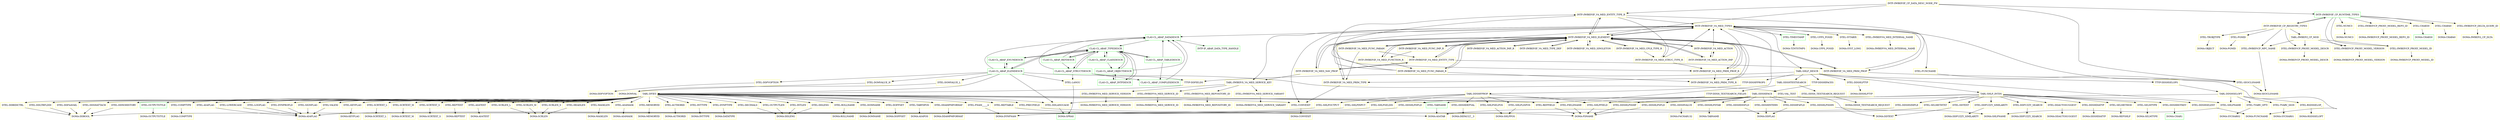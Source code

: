 digraph G {
  "INTF-/IWBEP/IF_CP_DATA_DESC_NODE_FW" [shape=box,color=yellow];
  "INTF-/IWBEP/IF_V4_MED_ENTITY_TYPE_R" [shape=box,color=yellow,URL="./INTF_%23IWBEP%23IF_V4_MED_ENTITY_TYPE_R.html"];
  "INTF-/IWBEP/IF_V4_MED_TYPES" [shape=box,color=yellow,URL="./INTF_%23IWBEP%23IF_V4_MED_TYPES.html"];
  "CLAS-CL_ABAP_DATADESCR" [shape=box,color=green,URL="./CLAS_CL_ABAP_DATADESCR.html"];
  "INTF-IF_ABAP_DATA_TYPE_HANDLE" [shape=box,color=green,URL="./INTF_IF_ABAP_DATA_TYPE_HANDLE.html"];
  "CLAS-CL_ABAP_TYPEDESCR" [shape=box,color=green,URL="./CLAS_CL_ABAP_TYPEDESCR.html"];
  "CLAS-CL_ABAP_TABLEDESCR" [shape=box,color=green,URL="./CLAS_CL_ABAP_TABLEDESCR.html"];
  "CLAS-CL_ABAP_COMPLEXDESCR" [shape=box,color=green,URL="./CLAS_CL_ABAP_COMPLEXDESCR.html"];
  "CLAS-CL_ABAP_STRUCTDESCR" [shape=box,color=green,URL="./CLAS_CL_ABAP_STRUCTDESCR.html"];
  "TTYP-DDFIELDS" [shape=box,color=yellow,URL="./TTYP_DDFIELDS.html"];
  "TABL-DFIES" [shape=box,color=yellow,URL="./TABL_DFIES.html"];
  "DTEL-DDAMPMFORMAT" [shape=box,color=yellow,URL="./DTEL_DDAMPMFORMAT.html"];
  "DOMA-DDAMPMFORMAT" [shape=box,color=yellow,URL="./DOMA_DDAMPMFORMAT.html"];
  "DTEL-DDNOHISTORY" [shape=box,color=yellow,URL="./DTEL_DDNOHISTORY.html"];
  "DOMA-DDBOOL" [shape=box,color=yellow,URL="./DOMA_DDBOOL.html"];
  "DTEL-OUTPUTSTYLE" [shape=box,color=green,URL="./DTEL_OUTPUTSTYLE.html"];
  "DOMA-OUTPUTSTYLE" [shape=box,color=yellow,URL="./DOMA_OUTPUTSTYLE.html"];
  "DTEL-DDBIDICTRL" [shape=box,color=yellow,URL="./DTEL_DDBIDICTRL.html"];
  "DTEL-DDLTRFLDDI" [shape=box,color=yellow,URL="./DTEL_DDLTRFLDDI.html"];
  "DTEL-FNAM_____4" [shape=box,color=yellow,URL="./DTEL_FNAM_____4.html"];
  "DOMA-DYNFNAM" [shape=box,color=yellow,URL="./DOMA_DYNFNAM.html"];
  "DTEL-COMPTYPE" [shape=box,color=yellow,URL="./DTEL_COMPTYPE.html"];
  "DOMA-COMPTYPE" [shape=box,color=yellow,URL="./DOMA_COMPTYPE.html"];
  "DTEL-DDF4AVAIL" [shape=box,color=yellow,URL="./DTEL_DDF4AVAIL.html"];
  "DTEL-DYNPROFLD" [shape=box,color=yellow,URL="./DTEL_DYNPROFLD.html"];
  "DOMA-AS4FLAG" [shape=box,color=yellow,URL="./DOMA_AS4FLAG.html"];
  "DTEL-SIGNFLAG" [shape=box,color=yellow,URL="./DTEL_SIGNFLAG.html"];
  "DTEL-VALEXI" [shape=box,color=yellow,URL="./DTEL_VALEXI.html"];
  "DTEL-AS4FLAG" [shape=box,color=yellow,URL="./DTEL_AS4FLAG.html"];
  "DTEL-DDSHATTACH" [shape=box,color=yellow,URL="./DTEL_DDSHATTACH.html"];
  "DTEL-LOWERCASE" [shape=box,color=yellow,URL="./DTEL_LOWERCASE.html"];
  "DTEL-KEYFLAG" [shape=box,color=yellow,URL="./DTEL_KEYFLAG.html"];
  "DOMA-KEYFLAG" [shape=box,color=yellow,URL="./DOMA_KEYFLAG.html"];
  "DTEL-SCRTEXT_L" [shape=box,color=yellow,URL="./DTEL_SCRTEXT_L.html"];
  "DOMA-SCRTEXT_L" [shape=box,color=yellow,URL="./DOMA_SCRTEXT_L.html"];
  "DTEL-SCRTEXT_M" [shape=box,color=yellow,URL="./DTEL_SCRTEXT_M.html"];
  "DOMA-SCRTEXT_M" [shape=box,color=yellow,URL="./DOMA_SCRTEXT_M.html"];
  "DTEL-SCRTEXT_S" [shape=box,color=yellow,URL="./DTEL_SCRTEXT_S.html"];
  "DOMA-SCRTEXT_S" [shape=box,color=yellow,URL="./DOMA_SCRTEXT_S.html"];
  "DTEL-REPTEXT" [shape=box,color=yellow,URL="./DTEL_REPTEXT.html"];
  "DOMA-REPTEXT" [shape=box,color=yellow,URL="./DOMA_REPTEXT.html"];
  "DTEL-AS4TEXT" [shape=box,color=yellow,URL="./DTEL_AS4TEXT.html"];
  "DOMA-AS4TEXT" [shape=box,color=yellow,URL="./DOMA_AS4TEXT.html"];
  "DTEL-SCRLEN_L" [shape=box,color=yellow,URL="./DTEL_SCRLEN_L.html"];
  "DOMA-SCRLEN" [shape=box,color=yellow,URL="./DOMA_SCRLEN.html"];
  "DTEL-SCRLEN_M" [shape=box,color=yellow,URL="./DTEL_SCRLEN_M.html"];
  "DTEL-SCRLEN_S" [shape=box,color=yellow,URL="./DTEL_SCRLEN_S.html"];
  "DTEL-HEADLEN" [shape=box,color=yellow,URL="./DTEL_HEADLEN.html"];
  "DTEL-CONVEXIT" [shape=box,color=yellow,URL="./DTEL_CONVEXIT.html"];
  "DOMA-CONVEXIT" [shape=box,color=yellow,URL="./DOMA_CONVEXIT.html"];
  "DTEL-MASKLEN" [shape=box,color=yellow,URL="./DTEL_MASKLEN.html"];
  "DOMA-MASKLEN" [shape=box,color=yellow,URL="./DOMA_MASKLEN.html"];
  "DTEL-AS4MASK" [shape=box,color=yellow,URL="./DTEL_AS4MASK.html"];
  "DOMA-AS4MASK" [shape=box,color=yellow,URL="./DOMA_AS4MASK.html"];
  "DTEL-LOGFLAG" [shape=box,color=yellow,URL="./DTEL_LOGFLAG.html"];
  "DTEL-MEMORYID" [shape=box,color=yellow,URL="./DTEL_MEMORYID.html"];
  "DOMA-MEMORYID" [shape=box,color=yellow,URL="./DOMA_MEMORYID.html"];
  "DTEL-AUTHORID" [shape=box,color=yellow,URL="./DTEL_AUTHORID.html"];
  "DOMA-AUTHORID" [shape=box,color=yellow,URL="./DOMA_AUTHORID.html"];
  "DTEL-PRECFIELD" [shape=box,color=yellow,URL="./DTEL_PRECFIELD.html"];
  "DOMA-FDNAME" [shape=box,color=yellow,URL="./DOMA_FDNAME.html"];
  "DTEL-REFFIELD" [shape=box,color=yellow,URL="./DTEL_REFFIELD.html"];
  "DTEL-REFTABLE" [shape=box,color=yellow,URL="./DTEL_REFTABLE.html"];
  "DOMA-AS4TAB" [shape=box,color=yellow,URL="./DOMA_AS4TAB.html"];
  "DTEL-INTTYPE" [shape=box,color=yellow,URL="./DTEL_INTTYPE.html"];
  "DOMA-INTTYPE" [shape=box,color=yellow,URL="./DOMA_INTTYPE.html"];
  "DTEL-DYNPTYPE" [shape=box,color=yellow,URL="./DTEL_DYNPTYPE.html"];
  "DOMA-DATATYPE" [shape=box,color=yellow,URL="./DOMA_DATATYPE.html"];
  "DTEL-DECIMALS" [shape=box,color=yellow,URL="./DTEL_DECIMALS.html"];
  "DOMA-DDLENG" [shape=box,color=yellow,URL="./DOMA_DDLENG.html"];
  "DTEL-OUTPUTLEN" [shape=box,color=yellow,URL="./DTEL_OUTPUTLEN.html"];
  "DTEL-INTLEN" [shape=box,color=yellow,URL="./DTEL_INTLEN.html"];
  "DTEL-DDLENG" [shape=box,color=yellow,URL="./DTEL_DDLENG.html"];
  "DTEL-ROLLNAME" [shape=box,color=yellow,URL="./DTEL_ROLLNAME.html"];
  "DOMA-ROLLNAME" [shape=box,color=yellow,URL="./DOMA_ROLLNAME.html"];
  "DTEL-DOMNAME" [shape=box,color=yellow,URL="./DTEL_DOMNAME.html"];
  "DOMA-DOMNAME" [shape=box,color=yellow,URL="./DOMA_DOMNAME.html"];
  "DTEL-DOFFSET" [shape=box,color=yellow,URL="./DTEL_DOFFSET.html"];
  "DOMA-DOFFSET" [shape=box,color=yellow,URL="./DOMA_DOFFSET.html"];
  "DTEL-TABFDPOS" [shape=box,color=yellow,URL="./DTEL_TABFDPOS.html"];
  "DOMA-AS4POS" [shape=box,color=yellow,URL="./DOMA_AS4POS.html"];
  "DTEL-DDLANGUAGE" [shape=box,color=yellow,URL="./DTEL_DDLANGUAGE.html"];
  "DOMA-SPRAS" [shape=box,color=green,URL="./DOMA_SPRAS.html"];
  "DTEL-FIELDNAME" [shape=box,color=yellow,URL="./DTEL_FIELDNAME.html"];
  "DTEL-TABNAME" [shape=box,color=green,URL="./DTEL_TABNAME.html"];
  "DTEL-LANGU" [shape=box,color=yellow,URL="./DTEL_LANGU.html"];
  "CLAS-CL_ABAP_REFDESCR" [shape=box,color=green,URL="./CLAS_CL_ABAP_REFDESCR.html"];
  "CLAS-CL_ABAP_OBJECTDESCR" [shape=box,color=green,URL="./CLAS_CL_ABAP_OBJECTDESCR.html"];
  "CLAS-CL_ABAP_INTFDESCR" [shape=box,color=green,URL="./CLAS_CL_ABAP_INTFDESCR.html"];
  "CLAS-CL_ABAP_ENUMDESCR" [shape=box,color=green,URL="./CLAS_CL_ABAP_ENUMDESCR.html"];
  "CLAS-CL_ABAP_ELEMDESCR" [shape=box,color=green,URL="./CLAS_CL_ABAP_ELEMDESCR.html"];
  "DTEL-VAL_TEXT" [shape=box,color=yellow,URL="./DTEL_VAL_TEXT.html"];
  "DOMA-DDTEXT" [shape=box,color=yellow,URL="./DOMA_DDTEXT.html"];
  "DTEL-DDFVOPTION" [shape=box,color=yellow,URL="./DTEL_DDFVOPTION.html"];
  "DOMA-DDFVOPTION" [shape=box,color=yellow,URL="./DOMA_DDFVOPTION.html"];
  "DTEL-DOMVALUE_H" [shape=box,color=yellow,URL="./DTEL_DOMVALUE_H.html"];
  "DOMA-DOMVAL" [shape=box,color=yellow,URL="./DOMA_DOMVAL.html"];
  "DTEL-DOMVALUE_L" [shape=box,color=yellow,URL="./DTEL_DOMVALUE_L.html"];
  "CLAS-CL_ABAP_CLASSDESCR" [shape=box,color=green,URL="./CLAS_CL_ABAP_CLASSDESCR.html"];
  "INTF-/IWBEP/IF_V4_MED_ELEMENT" [shape=box,color=yellow,URL="./INTF_%23IWBEP%23IF_V4_MED_ELEMENT.html"];
  "INTF-/IWBEP/IF_V4_MED_TYPE_DEF" [shape=box,color=yellow,URL="./INTF_%23IWBEP%23IF_V4_MED_TYPE_DEF.html"];
  "INTF-/IWBEP/IF_V4_MED_SINGLETON" [shape=box,color=yellow,URL="./INTF_%23IWBEP%23IF_V4_MED_SINGLETON.html"];
  "INTF-/IWBEP/IF_V4_MED_PRIM_TYPE_R" [shape=box,color=yellow,URL="./INTF_%23IWBEP%23IF_V4_MED_PRIM_TYPE_R.html"];
  "INTF-/IWBEP/IF_V4_MED_PRIM_TYPE" [shape=box,color=yellow,URL="./INTF_%23IWBEP%23IF_V4_MED_PRIM_TYPE.html"];
  "INTF-/IWBEP/IF_V4_MED_PRIM_PROP_R" [shape=box,color=yellow,URL="./INTF_%23IWBEP%23IF_V4_MED_PRIM_PROP_R.html"];
  "INTF-/IWBEP/IF_V4_MED_PRIM_PROP" [shape=box,color=yellow,URL="./INTF_%23IWBEP%23IF_V4_MED_PRIM_PROP.html"];
  "DTEL-SEOCLSNAME" [shape=box,color=yellow,URL="./DTEL_SEOCLSNAME.html"];
  "DOMA-SEOCLSNAME" [shape=box,color=yellow,URL="./DOMA_SEOCLSNAME.html"];
  "INTF-/IWBEP/IF_V4_MED_NAV_PROP" [shape=box,color=yellow,URL="./INTF_%23IWBEP%23IF_V4_MED_NAV_PROP.html"];
  "INTF-/IWBEP/IF_V4_MED_ENTITY_TYPE" [shape=box,color=yellow,URL="./INTF_%23IWBEP%23IF_V4_MED_ENTITY_TYPE.html"];
  "TABL-/IWBEP/S_V4_MED_SERVICE_KEY" [shape=box,color=yellow,URL="./TABL_%23IWBEP%23S_V4_MED_SERVICE_KEY.html"];
  "DTEL-/IWBEP/V4_MED_SERVICE_VARIANT" [shape=box,color=yellow,URL="./DTEL_%23IWBEP%23V4_MED_SERVICE_VARIANT.html"];
  "DOMA-/IWBEP/V4_MED_SERVICE_VARIANT" [shape=box,color=yellow,URL="./DOMA_%23IWBEP%23V4_MED_SERVICE_VARIANT.html"];
  "DTEL-/IWBEP/V4_MED_SERVICE_VERSION" [shape=box,color=yellow,URL="./DTEL_%23IWBEP%23V4_MED_SERVICE_VERSION.html"];
  "DOMA-/IWBEP/V4_MED_SERVICE_VERSION" [shape=box,color=yellow,URL="./DOMA_%23IWBEP%23V4_MED_SERVICE_VERSION.html"];
  "DTEL-/IWBEP/V4_MED_SERVICE_ID" [shape=box,color=yellow,URL="./DTEL_%23IWBEP%23V4_MED_SERVICE_ID.html"];
  "DOMA-/IWBEP/V4_MED_SERVICE_ID" [shape=box,color=yellow,URL="./DOMA_%23IWBEP%23V4_MED_SERVICE_ID.html"];
  "DTEL-/IWBEP/V4_MED_REPOSITORY_ID" [shape=box,color=yellow,URL="./DTEL_%23IWBEP%23V4_MED_REPOSITORY_ID.html"];
  "DOMA-/IWBEP/V4_MED_REPOSITORY_ID" [shape=box,color=yellow,URL="./DOMA_%23IWBEP%23V4_MED_REPOSITORY_ID.html"];
  "INTF-/IWBEP/IF_V4_MED_FUNCTION_R" [shape=box,color=yellow,URL="./INTF_%23IWBEP%23IF_V4_MED_FUNCTION_R.html"];
  "INTF-/IWBEP/IF_V4_MED_FUNC_PARAM_R" [shape=box,color=yellow,URL="./INTF_%23IWBEP%23IF_V4_MED_FUNC_PARAM_R.html"];
  "INTF-/IWBEP/IF_V4_MED_FUNC_IMP_R" [shape=box,color=yellow,URL="./INTF_%23IWBEP%23IF_V4_MED_FUNC_IMP_R.html"];
  "INTF-/IWBEP/IF_V4_MED_CPLX_TYPE_R" [shape=box,color=yellow,URL="./INTF_%23IWBEP%23IF_V4_MED_CPLX_TYPE_R.html"];
  "INTF-/IWBEP/IF_V4_MED_STRUC_TYPE_R" [shape=box,color=yellow,URL="./INTF_%23IWBEP%23IF_V4_MED_STRUC_TYPE_R.html"];
  "INTF-/IWBEP/IF_V4_MED_ACTION_IMP_R" [shape=box,color=yellow,URL="./INTF_%23IWBEP%23IF_V4_MED_ACTION_IMP_R.html"];
  "INTF-/IWBEP/IF_V4_MED_ACTION_IMP" [shape=box,color=yellow,URL="./INTF_%23IWBEP%23IF_V4_MED_ACTION_IMP.html"];
  "INTF-/IWBEP/IF_V4_MED_ACTION" [shape=box,color=yellow,URL="./INTF_%23IWBEP%23IF_V4_MED_ACTION.html"];
  "INTF-/IWBEP/IF_V4_MED_FUNC_PARAM" [shape=box,color=yellow,URL="./INTF_%23IWBEP%23IF_V4_MED_FUNC_PARAM.html"];
  "TABL-SHLP_DESCR" [shape=box,color=yellow,URL="./TABL_SHLP_DESCR.html"];
  "TABL-DDSHTEXTSEARCH" [shape=box,color=yellow,URL="./TABL_DDSHTEXTSEARCH.html"];
  "TTYP-DDSH_TEXTSEARCH_FIELDS" [shape=box,color=yellow,URL="./TTYP_DDSH_TEXTSEARCH_FIELDS.html"];
  "DTEL-SHLPFIELD" [shape=box,color=yellow,URL="./DTEL_SHLPFIELD.html"];
  "DTEL-DDSH_TEXTSEARCH_REQUEST" [shape=box,color=yellow,URL="./DTEL_DDSH_TEXTSEARCH_REQUEST.html"];
  "DOMA-DDSH_TEXTSEARCH_REQUEST" [shape=box,color=yellow,URL="./DOMA_DDSH_TEXTSEARCH_REQUEST.html"];
  "TTYP-DDSHSELOPS" [shape=box,color=yellow,URL="./TTYP_DDSHSELOPS.html"];
  "TABL-DDSHSELOPT" [shape=box,color=yellow,URL="./TABL_DDSHSELOPT.html"];
  "DTEL-RSDSSELOP_" [shape=box,color=yellow,URL="./DTEL_RSDSSELOP_.html"];
  "DOMA-RSDSSELOPT" [shape=box,color=yellow,URL="./DOMA_RSDSSELOPT.html"];
  "DTEL-TVARV_OPTI" [shape=box,color=yellow,URL="./DTEL_TVARV_OPTI.html"];
  "DOMA-SYCHAR02" [shape=box,color=yellow,URL="./DOMA_SYCHAR02.html"];
  "DTEL-TVARV_SIGN" [shape=box,color=yellow,URL="./DTEL_TVARV_SIGN.html"];
  "DOMA-SYCHAR01" [shape=box,color=yellow,URL="./DOMA_SYCHAR01.html"];
  "DTEL-SHLPNAME" [shape=box,color=yellow,URL="./DTEL_SHLPNAME.html"];
  "DOMA-SHLPNAME" [shape=box,color=yellow,URL="./DOMA_SHLPNAME.html"];
  "TTYP-DDSHFPROPS" [shape=box,color=yellow,URL="./TTYP_DDSHFPROPS.html"];
  "TABL-DDSHFPROP" [shape=box,color=yellow,URL="./TABL_DDSHFPROP.html"];
  "DTEL-DDSHDEFVAL" [shape=box,color=yellow,URL="./DTEL_DDSHDEFVAL.html"];
  "DOMA-DEFAULT__3" [shape=box,color=yellow,URL="./DOMA_DEFAULT__3.html"];
  "DTEL-SHLPSELDIS" [shape=box,color=yellow,URL="./DTEL_SHLPSELDIS.html"];
  "DTEL-SHLPLISPOS" [shape=box,color=yellow,URL="./DTEL_SHLPLISPOS.html"];
  "DOMA-SHLPPOS" [shape=box,color=yellow,URL="./DOMA_SHLPPOS.html"];
  "DTEL-SHLPSELPOS" [shape=box,color=yellow,URL="./DTEL_SHLPSELPOS.html"];
  "DTEL-SHLPOUTPUT" [shape=box,color=yellow,URL="./DTEL_SHLPOUTPUT.html"];
  "DTEL-SHLPINPUT" [shape=box,color=yellow,URL="./DTEL_SHLPINPUT.html"];
  "TTYP-DDSHIFACES" [shape=box,color=yellow,URL="./TTYP_DDSHIFACES.html"];
  "TABL-DDSHIFACE" [shape=box,color=yellow,URL="./TABL_DDSHIFACE.html"];
  "DTEL-DDSHLPSSHF" [shape=box,color=yellow,URL="./DTEL_DDSHLPSSHF.html"];
  "DTEL-DDSHLPSSHN" [shape=box,color=yellow,URL="./DTEL_DDSHLPSSHN.html"];
  "DTEL-DDSHF4FLD" [shape=box,color=yellow,URL="./DTEL_DDSHF4FLD.html"];
  "DOMA-DDFLAG" [shape=box,color=yellow,URL="./DOMA_DDFLAG.html"];
  "DTEL-DDSHDISFLD" [shape=box,color=yellow,URL="./DTEL_DDSHDISFLD.html"];
  "DTEL-DDSHINTERN" [shape=box,color=yellow,URL="./DTEL_DDSHINTERN.html"];
  "DTEL-DDSHVALUE" [shape=box,color=yellow,URL="./DTEL_DDSHVALUE.html"];
  "DOMA-F4CHAR132" [shape=box,color=yellow,URL="./DOMA_F4CHAR132.html"];
  "DTEL-DDSHLPDFLD" [shape=box,color=yellow,URL="./DTEL_DDSHLPDFLD.html"];
  "DTEL-DDSHLPDTAB" [shape=box,color=yellow,URL="./DTEL_DDSHLPDTAB.html"];
  "DOMA-TABNAME" [shape=box,color=yellow,URL="./DOMA_TABNAME.html"];
  "DTEL-DDSHLPSFLD" [shape=box,color=yellow,URL="./DTEL_DDSHLPSFLD.html"];
  "TABL-SHLP_INTDS" [shape=box,color=yellow,URL="./TABL_SHLP_INTDS.html"];
  "DTEL-DDFUZZY_SIMILARITY" [shape=box,color=yellow,URL="./DTEL_DDFUZZY_SIMILARITY.html"];
  "DOMA-DDFUZZY_SIMILARITY" [shape=box,color=yellow,URL="./DOMA_DDFUZZY_SIMILARITY.html"];
  "DTEL-DDFUZZY_SEARCH" [shape=box,color=yellow,URL="./DTEL_DDFUZZY_SEARCH.html"];
  "DOMA-DDFUZZY_SEARCH" [shape=box,color=yellow,URL="./DOMA_DDFUZZY_SEARCH.html"];
  "DTEL-DDAUTOSUGGEST" [shape=box,color=yellow,URL="./DTEL_DDAUTOSUGGEST.html"];
  "DOMA-DDAUTOSUGGEST" [shape=box,color=yellow,URL="./DOMA_DDAUTOSUGGEST.html"];
  "DTEL-DDTEXT" [shape=box,color=yellow,URL="./DTEL_DDTEXT.html"];
  "DTEL-DDSHDIATYP" [shape=box,color=yellow,URL="./DTEL_DDSHDIATYP.html"];
  "DOMA-DDSHDIATYP" [shape=box,color=yellow,URL="./DOMA_DDSHDIATYP.html"];
  "DTEL-DDSHSELEXT" [shape=box,color=yellow,URL="./DTEL_DDSHSELEXT.html"];
  "DOMA-FUNCNAME" [shape=box,color=yellow,URL="./DOMA_FUNCNAME.html"];
  "DTEL-SELMETHTXT" [shape=box,color=yellow,URL="./DTEL_SELMETHTXT.html"];
  "DTEL-SELMETHOD" [shape=box,color=yellow,URL="./DTEL_SELMETHOD.html"];
  "DOMA-REFSHLP" [shape=box,color=yellow,URL="./DOMA_REFSHLP.html"];
  "DTEL-SELMTYPE" [shape=box,color=yellow,URL="./DTEL_SELMTYPE.html"];
  "DOMA-SELMTYPE" [shape=box,color=yellow,URL="./DOMA_SELMTYPE.html"];
  "DTEL-DDSHHOTKEY" [shape=box,color=yellow,URL="./DTEL_DDSHHOTKEY.html"];
  "DOMA-CHAR1" [shape=box,color=green,URL="./DOMA_CHAR1.html"];
  "DTEL-DDSHSIMPLE" [shape=box,color=yellow,URL="./DTEL_DDSHSIMPLE.html"];
  "DTEL-DDSHLPTYP" [shape=box,color=yellow,URL="./DTEL_DDSHLPTYP.html"];
  "DOMA-DDSHLPTYP" [shape=box,color=yellow,URL="./DOMA_DDSHLPTYP.html"];
  "DTEL-TIMESTAMP" [shape=box,color=green,URL="./DTEL_TIMESTAMP.html"];
  "DOMA-TZNTSTMPS" [shape=box,color=yellow,URL="./DOMA_TZNTSTMPS.html"];
  "DTEL-UFPS_POSID" [shape=box,color=yellow,URL="./DTEL_UFPS_POSID.html"];
  "DOMA-UFPS_POSID" [shape=box,color=yellow,URL="./DOMA_UFPS_POSID.html"];
  "DTEL-FUNCNAME" [shape=box,color=yellow,URL="./DTEL_FUNCNAME.html"];
  "DTEL-SYTABIX" [shape=box,color=yellow,URL="./DTEL_SYTABIX.html"];
  "DOMA-SYST_LONG" [shape=box,color=yellow,URL="./DOMA_SYST_LONG.html"];
  "DTEL-/IWBEP/V4_MED_INTERNAL_NAME" [shape=box,color=yellow,URL="./DTEL_%23IWBEP%23V4_MED_INTERNAL_NAME.html"];
  "DOMA-/IWBEP/V4_MED_INTERNAL_NAME" [shape=box,color=yellow,URL="./DOMA_%23IWBEP%23V4_MED_INTERNAL_NAME.html"];
  "INTF-/IWBEP/IF_CP_RUNTIME_TYPES" [shape=box,color=green,URL="./INTF_%23IWBEP%23IF_CP_RUNTIME_TYPES.html"];
  "INTF-/IWBEP/IF_CP_REGISTRY_TYPES" [shape=box,color=yellow,URL="./INTF_%23IWBEP%23IF_CP_REGISTRY_TYPES.html"];
  "DTEL-PGMID" [shape=box,color=yellow,URL="./DTEL_PGMID.html"];
  "DOMA-PGMID" [shape=box,color=yellow,URL="./DOMA_PGMID.html"];
  "DTEL-TROBJTYPE" [shape=box,color=yellow,URL="./DTEL_TROBJTYPE.html"];
  "DOMA-OBJECT" [shape=box,color=yellow,URL="./DOMA_OBJECT.html"];
  "TABL-/IWBEP/I_CP_MOD" [shape=box,color=yellow,URL="./TABL_%23IWBEP%23I_CP_MOD.html"];
  "DTEL-/IWBEP/CP_PROXY_MODEL_DESCR" [shape=box,color=yellow,URL="./DTEL_%23IWBEP%23CP_PROXY_MODEL_DESCR.html"];
  "DOMA-/IWBEP/CP_PROXY_MODEL_DESCR" [shape=box,color=yellow,URL="./DOMA_%23IWBEP%23CP_PROXY_MODEL_DESCR.html"];
  "DTEL-/IWBEP/CP_MPC_NAME" [shape=box,color=yellow,URL="./DTEL_%23IWBEP%23CP_MPC_NAME.html"];
  "DTEL-/IWBEP/CP_PROXY_MODEL_VERSION" [shape=box,color=yellow,URL="./DTEL_%23IWBEP%23CP_PROXY_MODEL_VERSION.html"];
  "DOMA-/IWBEP/CP_PROXY_MODEL_VERSION" [shape=box,color=yellow,URL="./DOMA_%23IWBEP%23CP_PROXY_MODEL_VERSION.html"];
  "DTEL-/IWBEP/CP_PROXY_MODEL_ID" [shape=box,color=yellow,URL="./DTEL_%23IWBEP%23CP_PROXY_MODEL_ID.html"];
  "DOMA-/IWBEP/CP_PROXY_MODEL_ID" [shape=box,color=yellow,URL="./DOMA_%23IWBEP%23CP_PROXY_MODEL_ID.html"];
  "DTEL-NUMC3" [shape=box,color=yellow,URL="./DTEL_NUMC3.html"];
  "DOMA-NUMC3" [shape=box,color=yellow,URL="./DOMA_NUMC3.html"];
  "DTEL-/IWBEP/CP_PROXY_MODEL_REPO_ID" [shape=box,color=yellow,URL="./DTEL_%23IWBEP%23CP_PROXY_MODEL_REPO_ID.html"];
  "DOMA-/IWBEP/CP_PROXY_MODEL_REPO_ID" [shape=box,color=yellow,URL="./DOMA_%23IWBEP%23CP_PROXY_MODEL_REPO_ID.html"];
  "DTEL-CHAR30" [shape=box,color=yellow,URL="./DTEL_CHAR30.html"];
  "DOMA-CHAR30" [shape=box,color=green,URL="./DOMA_CHAR30.html"];
  "DTEL-CHAR40" [shape=box,color=yellow,URL="./DTEL_CHAR40.html"];
  "DOMA-CHAR40" [shape=box,color=yellow,URL="./DOMA_CHAR40.html"];
  "DTEL-/IWBEP/CP_DELTA_QUERY_ID" [shape=box,color=yellow,URL="./DTEL_%23IWBEP%23CP_DELTA_QUERY_ID.html"];
  "DOMA-/IWBEP/L_CP_DLTA" [shape=box,color=yellow,URL="./DOMA_%23IWBEP%23L_CP_DLTA.html"];
  "INTF-/IWBEP/IF_CP_DATA_DESC_NODE_FW" -> "DTEL-SEOCLSNAME";
  "INTF-/IWBEP/IF_CP_DATA_DESC_NODE_FW" -> "INTF-/IWBEP/IF_V4_MED_ELEMENT";
  "INTF-/IWBEP/IF_CP_DATA_DESC_NODE_FW" -> "INTF-/IWBEP/IF_CP_RUNTIME_TYPES";
  "INTF-/IWBEP/IF_CP_DATA_DESC_NODE_FW" -> "INTF-/IWBEP/IF_V4_MED_ENTITY_TYPE_R";
  "INTF-/IWBEP/IF_V4_MED_ENTITY_TYPE_R" -> "INTF-/IWBEP/IF_V4_MED_STRUC_TYPE_R";
  "INTF-/IWBEP/IF_V4_MED_ENTITY_TYPE_R" -> "INTF-/IWBEP/IF_V4_MED_ELEMENT";
  "INTF-/IWBEP/IF_V4_MED_ENTITY_TYPE_R" -> "INTF-/IWBEP/IF_V4_MED_PRIM_PROP_R";
  "INTF-/IWBEP/IF_V4_MED_ENTITY_TYPE_R" -> "INTF-/IWBEP/IF_V4_MED_PRIM_PROP";
  "INTF-/IWBEP/IF_V4_MED_ENTITY_TYPE_R" -> "INTF-/IWBEP/IF_V4_MED_TYPES";
  "INTF-/IWBEP/IF_V4_MED_TYPES" -> "DTEL-/IWBEP/V4_MED_INTERNAL_NAME";
  "INTF-/IWBEP/IF_V4_MED_TYPES" -> "DTEL-SYTABIX";
  "INTF-/IWBEP/IF_V4_MED_TYPES" -> "TABL-/IWBEP/S_V4_MED_SERVICE_KEY";
  "INTF-/IWBEP/IF_V4_MED_TYPES" -> "DTEL-CONVEXIT";
  "INTF-/IWBEP/IF_V4_MED_TYPES" -> "DTEL-FUNCNAME";
  "INTF-/IWBEP/IF_V4_MED_TYPES" -> "DTEL-SEOCLSNAME";
  "INTF-/IWBEP/IF_V4_MED_TYPES" -> "DTEL-REFFIELD";
  "INTF-/IWBEP/IF_V4_MED_TYPES" -> "DTEL-UFPS_POSID";
  "INTF-/IWBEP/IF_V4_MED_TYPES" -> "DTEL-TIMESTAMP";
  "INTF-/IWBEP/IF_V4_MED_TYPES" -> "TABL-SHLP_DESCR";
  "INTF-/IWBEP/IF_V4_MED_TYPES" -> "INTF-/IWBEP/IF_V4_MED_ELEMENT";
  "INTF-/IWBEP/IF_V4_MED_TYPES" -> "CLAS-CL_ABAP_DATADESCR";
  "CLAS-CL_ABAP_DATADESCR" -> "CLAS-CL_ABAP_TYPEDESCR";
  "CLAS-CL_ABAP_DATADESCR" -> "INTF-IF_ABAP_DATA_TYPE_HANDLE";
  "CLAS-CL_ABAP_TYPEDESCR" -> "CLAS-CL_ABAP_CLASSDESCR";
  "CLAS-CL_ABAP_TYPEDESCR" -> "CLAS-CL_ABAP_ELEMDESCR";
  "CLAS-CL_ABAP_TYPEDESCR" -> "CLAS-CL_ABAP_ENUMDESCR";
  "CLAS-CL_ABAP_TYPEDESCR" -> "CLAS-CL_ABAP_INTFDESCR";
  "CLAS-CL_ABAP_TYPEDESCR" -> "CLAS-CL_ABAP_OBJECTDESCR";
  "CLAS-CL_ABAP_TYPEDESCR" -> "CLAS-CL_ABAP_REFDESCR";
  "CLAS-CL_ABAP_TYPEDESCR" -> "CLAS-CL_ABAP_STRUCTDESCR";
  "CLAS-CL_ABAP_TYPEDESCR" -> "CLAS-CL_ABAP_TABLEDESCR";
  "CLAS-CL_ABAP_TABLEDESCR" -> "CLAS-CL_ABAP_COMPLEXDESCR";
  "CLAS-CL_ABAP_TABLEDESCR" -> "CLAS-CL_ABAP_TYPEDESCR";
  "CLAS-CL_ABAP_TABLEDESCR" -> "CLAS-CL_ABAP_DATADESCR";
  "CLAS-CL_ABAP_COMPLEXDESCR" -> "CLAS-CL_ABAP_DATADESCR";
  "CLAS-CL_ABAP_STRUCTDESCR" -> "DTEL-LANGU";
  "CLAS-CL_ABAP_STRUCTDESCR" -> "TTYP-DDFIELDS";
  "CLAS-CL_ABAP_STRUCTDESCR" -> "CLAS-CL_ABAP_COMPLEXDESCR";
  "CLAS-CL_ABAP_STRUCTDESCR" -> "CLAS-CL_ABAP_TYPEDESCR";
  "CLAS-CL_ABAP_STRUCTDESCR" -> "CLAS-CL_ABAP_DATADESCR";
  "TTYP-DDFIELDS" -> "TABL-DFIES";
  "TABL-DFIES" -> "DTEL-TABNAME";
  "TABL-DFIES" -> "DTEL-FIELDNAME";
  "TABL-DFIES" -> "DTEL-DDLANGUAGE";
  "TABL-DFIES" -> "DTEL-TABFDPOS";
  "TABL-DFIES" -> "DTEL-DOFFSET";
  "TABL-DFIES" -> "DTEL-DOMNAME";
  "TABL-DFIES" -> "DTEL-ROLLNAME";
  "TABL-DFIES" -> "DTEL-DDLENG";
  "TABL-DFIES" -> "DTEL-INTLEN";
  "TABL-DFIES" -> "DTEL-OUTPUTLEN";
  "TABL-DFIES" -> "DTEL-DECIMALS";
  "TABL-DFIES" -> "DTEL-DYNPTYPE";
  "TABL-DFIES" -> "DTEL-INTTYPE";
  "TABL-DFIES" -> "DTEL-REFTABLE";
  "TABL-DFIES" -> "DTEL-REFFIELD";
  "TABL-DFIES" -> "DTEL-PRECFIELD";
  "TABL-DFIES" -> "DTEL-AUTHORID";
  "TABL-DFIES" -> "DTEL-MEMORYID";
  "TABL-DFIES" -> "DTEL-LOGFLAG";
  "TABL-DFIES" -> "DTEL-AS4MASK";
  "TABL-DFIES" -> "DTEL-MASKLEN";
  "TABL-DFIES" -> "DTEL-CONVEXIT";
  "TABL-DFIES" -> "DTEL-HEADLEN";
  "TABL-DFIES" -> "DTEL-SCRLEN_S";
  "TABL-DFIES" -> "DTEL-SCRLEN_M";
  "TABL-DFIES" -> "DTEL-SCRLEN_L";
  "TABL-DFIES" -> "DTEL-AS4TEXT";
  "TABL-DFIES" -> "DTEL-REPTEXT";
  "TABL-DFIES" -> "DTEL-SCRTEXT_S";
  "TABL-DFIES" -> "DTEL-SCRTEXT_M";
  "TABL-DFIES" -> "DTEL-SCRTEXT_L";
  "TABL-DFIES" -> "DTEL-KEYFLAG";
  "TABL-DFIES" -> "DTEL-LOWERCASE";
  "TABL-DFIES" -> "DTEL-DDSHATTACH";
  "TABL-DFIES" -> "DTEL-AS4FLAG";
  "TABL-DFIES" -> "DTEL-VALEXI";
  "TABL-DFIES" -> "DTEL-SIGNFLAG";
  "TABL-DFIES" -> "DTEL-DYNPROFLD";
  "TABL-DFIES" -> "DTEL-DDF4AVAIL";
  "TABL-DFIES" -> "DTEL-COMPTYPE";
  "TABL-DFIES" -> "DTEL-FNAM_____4";
  "TABL-DFIES" -> "DTEL-DDLTRFLDDI";
  "TABL-DFIES" -> "DTEL-DDBIDICTRL";
  "TABL-DFIES" -> "DTEL-OUTPUTSTYLE";
  "TABL-DFIES" -> "DTEL-DDNOHISTORY";
  "TABL-DFIES" -> "DTEL-DDAMPMFORMAT";
  "DTEL-DDAMPMFORMAT" -> "DOMA-DDAMPMFORMAT";
  "DTEL-DDNOHISTORY" -> "DOMA-DDBOOL";
  "DTEL-OUTPUTSTYLE" -> "DOMA-OUTPUTSTYLE";
  "DTEL-DDBIDICTRL" -> "DOMA-DDBOOL";
  "DTEL-DDLTRFLDDI" -> "DOMA-DDBOOL";
  "DTEL-FNAM_____4" -> "DOMA-DYNFNAM";
  "DTEL-COMPTYPE" -> "DOMA-COMPTYPE";
  "DTEL-DDF4AVAIL" -> "DOMA-DDBOOL";
  "DTEL-DYNPROFLD" -> "DOMA-AS4FLAG";
  "DTEL-SIGNFLAG" -> "DOMA-AS4FLAG";
  "DTEL-VALEXI" -> "DOMA-AS4FLAG";
  "DTEL-AS4FLAG" -> "DOMA-AS4FLAG";
  "DTEL-DDSHATTACH" -> "DOMA-DDBOOL";
  "DTEL-LOWERCASE" -> "DOMA-AS4FLAG";
  "DTEL-KEYFLAG" -> "DOMA-KEYFLAG";
  "DTEL-SCRTEXT_L" -> "DOMA-SCRTEXT_L";
  "DTEL-SCRTEXT_M" -> "DOMA-SCRTEXT_M";
  "DTEL-SCRTEXT_S" -> "DOMA-SCRTEXT_S";
  "DTEL-REPTEXT" -> "DOMA-REPTEXT";
  "DTEL-AS4TEXT" -> "DOMA-AS4TEXT";
  "DTEL-SCRLEN_L" -> "DOMA-SCRLEN";
  "DTEL-SCRLEN_M" -> "DOMA-SCRLEN";
  "DTEL-SCRLEN_S" -> "DOMA-SCRLEN";
  "DTEL-HEADLEN" -> "DOMA-SCRLEN";
  "DTEL-CONVEXIT" -> "DOMA-CONVEXIT";
  "DTEL-MASKLEN" -> "DOMA-MASKLEN";
  "DTEL-AS4MASK" -> "DOMA-AS4MASK";
  "DTEL-LOGFLAG" -> "DOMA-AS4FLAG";
  "DTEL-MEMORYID" -> "DOMA-MEMORYID";
  "DTEL-AUTHORID" -> "DOMA-AUTHORID";
  "DTEL-PRECFIELD" -> "DOMA-FDNAME";
  "DTEL-REFFIELD" -> "DOMA-FDNAME";
  "DTEL-REFTABLE" -> "DOMA-AS4TAB";
  "DTEL-INTTYPE" -> "DOMA-INTTYPE";
  "DTEL-DYNPTYPE" -> "DOMA-DATATYPE";
  "DTEL-DECIMALS" -> "DOMA-DDLENG";
  "DTEL-OUTPUTLEN" -> "DOMA-DDLENG";
  "DTEL-INTLEN" -> "DOMA-DDLENG";
  "DTEL-DDLENG" -> "DOMA-DDLENG";
  "DTEL-ROLLNAME" -> "DOMA-ROLLNAME";
  "DTEL-DOMNAME" -> "DOMA-DOMNAME";
  "DTEL-DOFFSET" -> "DOMA-DOFFSET";
  "DTEL-TABFDPOS" -> "DOMA-AS4POS";
  "DTEL-DDLANGUAGE" -> "DOMA-SPRAS";
  "DTEL-FIELDNAME" -> "DOMA-FDNAME";
  "DTEL-TABNAME" -> "DOMA-AS4TAB";
  "DTEL-LANGU" -> "DOMA-SPRAS";
  "CLAS-CL_ABAP_REFDESCR" -> "CLAS-CL_ABAP_DATADESCR";
  "CLAS-CL_ABAP_REFDESCR" -> "CLAS-CL_ABAP_TYPEDESCR";
  "CLAS-CL_ABAP_REFDESCR" -> "CLAS-CL_ABAP_STRUCTDESCR";
  "CLAS-CL_ABAP_OBJECTDESCR" -> "CLAS-CL_ABAP_TYPEDESCR";
  "CLAS-CL_ABAP_OBJECTDESCR" -> "CLAS-CL_ABAP_INTFDESCR";
  "CLAS-CL_ABAP_OBJECTDESCR" -> "CLAS-CL_ABAP_DATADESCR";
  "CLAS-CL_ABAP_INTFDESCR" -> "CLAS-CL_ABAP_OBJECTDESCR";
  "CLAS-CL_ABAP_INTFDESCR" -> "CLAS-CL_ABAP_TYPEDESCR";
  "CLAS-CL_ABAP_ENUMDESCR" -> "CLAS-CL_ABAP_ELEMDESCR";
  "CLAS-CL_ABAP_ENUMDESCR" -> "CLAS-CL_ABAP_TYPEDESCR";
  "CLAS-CL_ABAP_ELEMDESCR" -> "DTEL-DOMVALUE_L";
  "CLAS-CL_ABAP_ELEMDESCR" -> "DTEL-DOMVALUE_H";
  "CLAS-CL_ABAP_ELEMDESCR" -> "DTEL-DDFVOPTION";
  "CLAS-CL_ABAP_ELEMDESCR" -> "DTEL-DDLANGUAGE";
  "CLAS-CL_ABAP_ELEMDESCR" -> "DTEL-VAL_TEXT";
  "CLAS-CL_ABAP_ELEMDESCR" -> "DTEL-LANGU";
  "CLAS-CL_ABAP_ELEMDESCR" -> "TABL-DFIES";
  "CLAS-CL_ABAP_ELEMDESCR" -> "CLAS-CL_ABAP_DATADESCR";
  "CLAS-CL_ABAP_ELEMDESCR" -> "CLAS-CL_ABAP_ENUMDESCR";
  "CLAS-CL_ABAP_ELEMDESCR" -> "CLAS-CL_ABAP_TYPEDESCR";
  "DTEL-VAL_TEXT" -> "DOMA-DDTEXT";
  "DTEL-DDFVOPTION" -> "DOMA-DDFVOPTION";
  "DTEL-DOMVALUE_H" -> "DOMA-DOMVAL";
  "DTEL-DOMVALUE_L" -> "DOMA-DOMVAL";
  "CLAS-CL_ABAP_CLASSDESCR" -> "CLAS-CL_ABAP_OBJECTDESCR";
  "CLAS-CL_ABAP_CLASSDESCR" -> "CLAS-CL_ABAP_TYPEDESCR";
  "INTF-/IWBEP/IF_V4_MED_ELEMENT" -> "INTF-/IWBEP/IF_V4_MED_TYPES";
  "INTF-/IWBEP/IF_V4_MED_ELEMENT" -> "INTF-/IWBEP/IF_V4_MED_FUNC_PARAM";
  "INTF-/IWBEP/IF_V4_MED_ELEMENT" -> "INTF-/IWBEP/IF_V4_MED_FUNC_PARAM_R";
  "INTF-/IWBEP/IF_V4_MED_ELEMENT" -> "INTF-/IWBEP/IF_V4_MED_ACTION";
  "INTF-/IWBEP/IF_V4_MED_ELEMENT" -> "INTF-/IWBEP/IF_V4_MED_ACTION_IMP";
  "INTF-/IWBEP/IF_V4_MED_ELEMENT" -> "INTF-/IWBEP/IF_V4_MED_ACTION_IMP_R";
  "INTF-/IWBEP/IF_V4_MED_ELEMENT" -> "INTF-/IWBEP/IF_V4_MED_CPLX_TYPE_R";
  "INTF-/IWBEP/IF_V4_MED_ELEMENT" -> "INTF-/IWBEP/IF_V4_MED_ENTITY_TYPE";
  "INTF-/IWBEP/IF_V4_MED_ELEMENT" -> "INTF-/IWBEP/IF_V4_MED_ENTITY_TYPE_R";
  "INTF-/IWBEP/IF_V4_MED_ELEMENT" -> "INTF-/IWBEP/IF_V4_MED_FUNC_IMP_R";
  "INTF-/IWBEP/IF_V4_MED_ELEMENT" -> "INTF-/IWBEP/IF_V4_MED_FUNCTION_R";
  "INTF-/IWBEP/IF_V4_MED_ELEMENT" -> "INTF-/IWBEP/IF_V4_MED_NAV_PROP";
  "INTF-/IWBEP/IF_V4_MED_ELEMENT" -> "INTF-/IWBEP/IF_V4_MED_PRIM_PROP";
  "INTF-/IWBEP/IF_V4_MED_ELEMENT" -> "INTF-/IWBEP/IF_V4_MED_PRIM_PROP_R";
  "INTF-/IWBEP/IF_V4_MED_ELEMENT" -> "INTF-/IWBEP/IF_V4_MED_PRIM_TYPE";
  "INTF-/IWBEP/IF_V4_MED_ELEMENT" -> "INTF-/IWBEP/IF_V4_MED_PRIM_TYPE_R";
  "INTF-/IWBEP/IF_V4_MED_ELEMENT" -> "INTF-/IWBEP/IF_V4_MED_SINGLETON";
  "INTF-/IWBEP/IF_V4_MED_ELEMENT" -> "INTF-/IWBEP/IF_V4_MED_TYPE_DEF";
  "INTF-/IWBEP/IF_V4_MED_TYPE_DEF" -> "INTF-/IWBEP/IF_V4_MED_ELEMENT";
  "INTF-/IWBEP/IF_V4_MED_SINGLETON" -> "INTF-/IWBEP/IF_V4_MED_ELEMENT";
  "INTF-/IWBEP/IF_V4_MED_PRIM_TYPE_R" -> "INTF-/IWBEP/IF_V4_MED_ELEMENT";
  "INTF-/IWBEP/IF_V4_MED_PRIM_TYPE" -> "DTEL-CONVEXIT";
  "INTF-/IWBEP/IF_V4_MED_PRIM_TYPE" -> "INTF-/IWBEP/IF_V4_MED_ELEMENT";
  "INTF-/IWBEP/IF_V4_MED_PRIM_PROP_R" -> "INTF-/IWBEP/IF_V4_MED_ELEMENT";
  "INTF-/IWBEP/IF_V4_MED_PRIM_PROP_R" -> "INTF-/IWBEP/IF_V4_MED_PRIM_TYPE_R";
  "INTF-/IWBEP/IF_V4_MED_PRIM_PROP_R" -> "INTF-/IWBEP/IF_V4_MED_TYPES";
  "INTF-/IWBEP/IF_V4_MED_PRIM_PROP" -> "DTEL-SEOCLSNAME";
  "INTF-/IWBEP/IF_V4_MED_PRIM_PROP" -> "INTF-/IWBEP/IF_V4_MED_ELEMENT";
  "INTF-/IWBEP/IF_V4_MED_PRIM_PROP" -> "INTF-/IWBEP/IF_V4_MED_PRIM_TYPE";
  "INTF-/IWBEP/IF_V4_MED_PRIM_PROP" -> "INTF-/IWBEP/IF_V4_MED_TYPES";
  "DTEL-SEOCLSNAME" -> "DOMA-SEOCLSNAME";
  "INTF-/IWBEP/IF_V4_MED_NAV_PROP" -> "TABL-/IWBEP/S_V4_MED_SERVICE_KEY";
  "INTF-/IWBEP/IF_V4_MED_NAV_PROP" -> "INTF-/IWBEP/IF_V4_MED_ELEMENT";
  "INTF-/IWBEP/IF_V4_MED_NAV_PROP" -> "INTF-/IWBEP/IF_V4_MED_ENTITY_TYPE";
  "INTF-/IWBEP/IF_V4_MED_NAV_PROP" -> "INTF-/IWBEP/IF_V4_MED_TYPES";
  "INTF-/IWBEP/IF_V4_MED_ENTITY_TYPE" -> "INTF-/IWBEP/IF_V4_MED_ELEMENT";
  "INTF-/IWBEP/IF_V4_MED_ENTITY_TYPE" -> "INTF-/IWBEP/IF_V4_MED_NAV_PROP";
  "INTF-/IWBEP/IF_V4_MED_ENTITY_TYPE" -> "INTF-/IWBEP/IF_V4_MED_PRIM_PROP";
  "TABL-/IWBEP/S_V4_MED_SERVICE_KEY" -> "DTEL-/IWBEP/V4_MED_REPOSITORY_ID";
  "TABL-/IWBEP/S_V4_MED_SERVICE_KEY" -> "DTEL-/IWBEP/V4_MED_SERVICE_ID";
  "TABL-/IWBEP/S_V4_MED_SERVICE_KEY" -> "DTEL-/IWBEP/V4_MED_SERVICE_VERSION";
  "TABL-/IWBEP/S_V4_MED_SERVICE_KEY" -> "DTEL-/IWBEP/V4_MED_SERVICE_VARIANT";
  "DTEL-/IWBEP/V4_MED_SERVICE_VARIANT" -> "DOMA-/IWBEP/V4_MED_SERVICE_VARIANT";
  "DTEL-/IWBEP/V4_MED_SERVICE_VERSION" -> "DOMA-/IWBEP/V4_MED_SERVICE_VERSION";
  "DTEL-/IWBEP/V4_MED_SERVICE_ID" -> "DOMA-/IWBEP/V4_MED_SERVICE_ID";
  "DTEL-/IWBEP/V4_MED_REPOSITORY_ID" -> "DOMA-/IWBEP/V4_MED_REPOSITORY_ID";
  "INTF-/IWBEP/IF_V4_MED_FUNCTION_R" -> "INTF-/IWBEP/IF_V4_MED_ELEMENT";
  "INTF-/IWBEP/IF_V4_MED_FUNCTION_R" -> "INTF-/IWBEP/IF_V4_MED_FUNC_PARAM_R";
  "INTF-/IWBEP/IF_V4_MED_FUNC_PARAM_R" -> "INTF-/IWBEP/IF_V4_MED_ELEMENT";
  "INTF-/IWBEP/IF_V4_MED_FUNC_PARAM_R" -> "INTF-/IWBEP/IF_V4_MED_ENTITY_TYPE_R";
  "INTF-/IWBEP/IF_V4_MED_FUNC_PARAM_R" -> "INTF-/IWBEP/IF_V4_MED_PRIM_TYPE_R";
  "INTF-/IWBEP/IF_V4_MED_FUNC_PARAM_R" -> "INTF-/IWBEP/IF_V4_MED_TYPES";
  "INTF-/IWBEP/IF_V4_MED_FUNC_IMP_R" -> "INTF-/IWBEP/IF_V4_MED_ELEMENT";
  "INTF-/IWBEP/IF_V4_MED_FUNC_IMP_R" -> "INTF-/IWBEP/IF_V4_MED_FUNCTION_R";
  "INTF-/IWBEP/IF_V4_MED_CPLX_TYPE_R" -> "INTF-/IWBEP/IF_V4_MED_STRUC_TYPE_R";
  "INTF-/IWBEP/IF_V4_MED_CPLX_TYPE_R" -> "INTF-/IWBEP/IF_V4_MED_ELEMENT";
  "INTF-/IWBEP/IF_V4_MED_STRUC_TYPE_R" -> "INTF-/IWBEP/IF_V4_MED_ELEMENT";
  "INTF-/IWBEP/IF_V4_MED_STRUC_TYPE_R" -> "INTF-/IWBEP/IF_V4_MED_PRIM_PROP_R";
  "INTF-/IWBEP/IF_V4_MED_STRUC_TYPE_R" -> "INTF-/IWBEP/IF_V4_MED_TYPES";
  "INTF-/IWBEP/IF_V4_MED_ACTION_IMP_R" -> "INTF-/IWBEP/IF_V4_MED_ELEMENT";
  "INTF-/IWBEP/IF_V4_MED_ACTION_IMP" -> "INTF-/IWBEP/IF_V4_MED_ELEMENT";
  "INTF-/IWBEP/IF_V4_MED_ACTION_IMP" -> "INTF-/IWBEP/IF_V4_MED_ACTION";
  "INTF-/IWBEP/IF_V4_MED_ACTION" -> "INTF-/IWBEP/IF_V4_MED_ELEMENT";
  "INTF-/IWBEP/IF_V4_MED_ACTION" -> "INTF-/IWBEP/IF_V4_MED_ACTION_IMP";
  "INTF-/IWBEP/IF_V4_MED_ACTION" -> "INTF-/IWBEP/IF_V4_MED_TYPES";
  "INTF-/IWBEP/IF_V4_MED_FUNC_PARAM" -> "INTF-/IWBEP/IF_V4_MED_ELEMENT";
  "INTF-/IWBEP/IF_V4_MED_FUNC_PARAM" -> "INTF-/IWBEP/IF_V4_MED_ENTITY_TYPE";
  "INTF-/IWBEP/IF_V4_MED_FUNC_PARAM" -> "INTF-/IWBEP/IF_V4_MED_PRIM_TYPE";
  "INTF-/IWBEP/IF_V4_MED_FUNC_PARAM" -> "INTF-/IWBEP/IF_V4_MED_TYPES";
  "TABL-SHLP_DESCR" -> "DTEL-SHLPNAME";
  "TABL-SHLP_DESCR" -> "DTEL-DDSHLPTYP";
  "TABL-SHLP_DESCR" -> "TABL-SHLP_INTDS";
  "TABL-SHLP_DESCR" -> "TTYP-DDSHIFACES";
  "TABL-SHLP_DESCR" -> "TTYP-DDFIELDS";
  "TABL-SHLP_DESCR" -> "TTYP-DDSHFPROPS";
  "TABL-SHLP_DESCR" -> "TTYP-DDSHSELOPS";
  "TABL-SHLP_DESCR" -> "TABL-DDSHTEXTSEARCH";
  "TABL-DDSHTEXTSEARCH" -> "DTEL-DDSH_TEXTSEARCH_REQUEST";
  "TABL-DDSHTEXTSEARCH" -> "TTYP-DDSH_TEXTSEARCH_FIELDS";
  "TTYP-DDSH_TEXTSEARCH_FIELDS" -> "DTEL-SHLPFIELD";
  "DTEL-SHLPFIELD" -> "DOMA-FDNAME";
  "DTEL-DDSH_TEXTSEARCH_REQUEST" -> "DOMA-DDSH_TEXTSEARCH_REQUEST";
  "TTYP-DDSHSELOPS" -> "TABL-DDSHSELOPT";
  "TABL-DDSHSELOPT" -> "DTEL-SHLPNAME";
  "TABL-DDSHSELOPT" -> "DTEL-SHLPFIELD";
  "TABL-DDSHSELOPT" -> "DTEL-TVARV_SIGN";
  "TABL-DDSHSELOPT" -> "DTEL-TVARV_OPTI";
  "TABL-DDSHSELOPT" -> "DTEL-RSDSSELOP_";
  "DTEL-RSDSSELOP_" -> "DOMA-RSDSSELOPT";
  "DTEL-TVARV_OPTI" -> "DOMA-SYCHAR02";
  "DTEL-TVARV_SIGN" -> "DOMA-SYCHAR01";
  "DTEL-SHLPNAME" -> "DOMA-SHLPNAME";
  "TTYP-DDSHFPROPS" -> "TABL-DDSHFPROP";
  "TABL-DDSHFPROP" -> "DTEL-SHLPFIELD";
  "TABL-DDSHFPROP" -> "DTEL-SHLPINPUT";
  "TABL-DDSHFPROP" -> "DTEL-SHLPOUTPUT";
  "TABL-DDSHFPROP" -> "DTEL-SHLPSELPOS";
  "TABL-DDSHFPROP" -> "DTEL-SHLPLISPOS";
  "TABL-DDSHFPROP" -> "DTEL-SHLPSELDIS";
  "TABL-DDSHFPROP" -> "DTEL-DDSHDEFVAL";
  "DTEL-DDSHDEFVAL" -> "DOMA-DEFAULT__3";
  "DTEL-SHLPSELDIS" -> "DOMA-AS4FLAG";
  "DTEL-SHLPLISPOS" -> "DOMA-SHLPPOS";
  "DTEL-SHLPSELPOS" -> "DOMA-SHLPPOS";
  "DTEL-SHLPOUTPUT" -> "DOMA-AS4FLAG";
  "DTEL-SHLPINPUT" -> "DOMA-AS4FLAG";
  "TTYP-DDSHIFACES" -> "TABL-DDSHIFACE";
  "TABL-DDSHIFACE" -> "DTEL-DDSHLPSFLD";
  "TABL-DDSHIFACE" -> "DTEL-DDSHLPDTAB";
  "TABL-DDSHIFACE" -> "DTEL-DDSHLPDFLD";
  "TABL-DDSHIFACE" -> "DTEL-DDSHVALUE";
  "TABL-DDSHIFACE" -> "DTEL-DDSHINTERN";
  "TABL-DDSHIFACE" -> "DTEL-DDSHDISFLD";
  "TABL-DDSHIFACE" -> "DTEL-DDSHF4FLD";
  "TABL-DDSHIFACE" -> "DTEL-DDSHLPSSHN";
  "TABL-DDSHIFACE" -> "DTEL-DDSHLPSSHF";
  "DTEL-DDSHLPSSHF" -> "DOMA-FDNAME";
  "DTEL-DDSHLPSSHN" -> "DOMA-SHLPNAME";
  "DTEL-DDSHF4FLD" -> "DOMA-DDFLAG";
  "DTEL-DDSHDISFLD" -> "DOMA-DDFLAG";
  "DTEL-DDSHINTERN" -> "DOMA-DDFLAG";
  "DTEL-DDSHVALUE" -> "DOMA-F4CHAR132";
  "DTEL-DDSHLPDFLD" -> "DOMA-DYNFNAM";
  "DTEL-DDSHLPDTAB" -> "DOMA-TABNAME";
  "DTEL-DDSHLPSFLD" -> "DOMA-FDNAME";
  "TABL-SHLP_INTDS" -> "DTEL-DDSHSIMPLE";
  "TABL-SHLP_INTDS" -> "DTEL-DDSHHOTKEY";
  "TABL-SHLP_INTDS" -> "DTEL-SELMTYPE";
  "TABL-SHLP_INTDS" -> "DTEL-SELMETHOD";
  "TABL-SHLP_INTDS" -> "DTEL-SELMETHTXT";
  "TABL-SHLP_INTDS" -> "DTEL-DDSHSELEXT";
  "TABL-SHLP_INTDS" -> "DTEL-DDSHDIATYP";
  "TABL-SHLP_INTDS" -> "DTEL-DDLANGUAGE";
  "TABL-SHLP_INTDS" -> "DTEL-DDTEXT";
  "TABL-SHLP_INTDS" -> "DTEL-TABNAME";
  "TABL-SHLP_INTDS" -> "DTEL-FIELDNAME";
  "TABL-SHLP_INTDS" -> "DTEL-DDAUTOSUGGEST";
  "TABL-SHLP_INTDS" -> "DTEL-DDFUZZY_SEARCH";
  "TABL-SHLP_INTDS" -> "DTEL-DDFUZZY_SIMILARITY";
  "DTEL-DDFUZZY_SIMILARITY" -> "DOMA-DDFUZZY_SIMILARITY";
  "DTEL-DDFUZZY_SEARCH" -> "DOMA-DDFUZZY_SEARCH";
  "DTEL-DDAUTOSUGGEST" -> "DOMA-DDAUTOSUGGEST";
  "DTEL-DDTEXT" -> "DOMA-DDTEXT";
  "DTEL-DDSHDIATYP" -> "DOMA-DDSHDIATYP";
  "DTEL-DDSHSELEXT" -> "DOMA-FUNCNAME";
  "DTEL-SELMETHTXT" -> "DOMA-AS4TAB";
  "DTEL-SELMETHOD" -> "DOMA-REFSHLP";
  "DTEL-SELMTYPE" -> "DOMA-SELMTYPE";
  "DTEL-DDSHHOTKEY" -> "DOMA-CHAR1";
  "DTEL-DDSHSIMPLE" -> "DOMA-DDBOOL";
  "DTEL-DDSHLPTYP" -> "DOMA-DDSHLPTYP";
  "DTEL-TIMESTAMP" -> "DOMA-TZNTSTMPS";
  "DTEL-UFPS_POSID" -> "DOMA-UFPS_POSID";
  "DTEL-FUNCNAME" -> "DOMA-FUNCNAME";
  "DTEL-SYTABIX" -> "DOMA-SYST_LONG";
  "DTEL-/IWBEP/V4_MED_INTERNAL_NAME" -> "DOMA-/IWBEP/V4_MED_INTERNAL_NAME";
  "INTF-/IWBEP/IF_CP_RUNTIME_TYPES" -> "DTEL-/IWBEP/CP_DELTA_QUERY_ID";
  "INTF-/IWBEP/IF_CP_RUNTIME_TYPES" -> "DTEL-CHAR40";
  "INTF-/IWBEP/IF_CP_RUNTIME_TYPES" -> "DTEL-CHAR30";
  "INTF-/IWBEP/IF_CP_RUNTIME_TYPES" -> "DTEL-/IWBEP/CP_PROXY_MODEL_ID";
  "INTF-/IWBEP/IF_CP_RUNTIME_TYPES" -> "DTEL-/IWBEP/CP_PROXY_MODEL_REPO_ID";
  "INTF-/IWBEP/IF_CP_RUNTIME_TYPES" -> "DTEL-/IWBEP/CP_PROXY_MODEL_VERSION";
  "INTF-/IWBEP/IF_CP_RUNTIME_TYPES" -> "DTEL-NUMC3";
  "INTF-/IWBEP/IF_CP_RUNTIME_TYPES" -> "INTF-/IWBEP/IF_CP_REGISTRY_TYPES";
  "INTF-/IWBEP/IF_CP_REGISTRY_TYPES" -> "DTEL-/IWBEP/CP_MPC_NAME";
  "INTF-/IWBEP/IF_CP_REGISTRY_TYPES" -> "DTEL-/IWBEP/CP_PROXY_MODEL_DESCR";
  "INTF-/IWBEP/IF_CP_REGISTRY_TYPES" -> "TABL-/IWBEP/I_CP_MOD";
  "INTF-/IWBEP/IF_CP_REGISTRY_TYPES" -> "DTEL-TROBJTYPE";
  "INTF-/IWBEP/IF_CP_REGISTRY_TYPES" -> "DTEL-PGMID";
  "INTF-/IWBEP/IF_CP_REGISTRY_TYPES" -> "INTF-/IWBEP/IF_CP_RUNTIME_TYPES";
  "DTEL-PGMID" -> "DOMA-PGMID";
  "DTEL-TROBJTYPE" -> "DOMA-OBJECT";
  "TABL-/IWBEP/I_CP_MOD" -> "DTEL-/IWBEP/CP_PROXY_MODEL_ID";
  "TABL-/IWBEP/I_CP_MOD" -> "DTEL-/IWBEP/CP_PROXY_MODEL_VERSION";
  "TABL-/IWBEP/I_CP_MOD" -> "DTEL-/IWBEP/CP_MPC_NAME";
  "TABL-/IWBEP/I_CP_MOD" -> "DTEL-/IWBEP/CP_PROXY_MODEL_DESCR";
  "DTEL-/IWBEP/CP_PROXY_MODEL_DESCR" -> "DOMA-/IWBEP/CP_PROXY_MODEL_DESCR";
  "DTEL-/IWBEP/CP_MPC_NAME" -> "DOMA-SEOCLSNAME";
  "DTEL-/IWBEP/CP_PROXY_MODEL_VERSION" -> "DOMA-/IWBEP/CP_PROXY_MODEL_VERSION";
  "DTEL-/IWBEP/CP_PROXY_MODEL_ID" -> "DOMA-/IWBEP/CP_PROXY_MODEL_ID";
  "DTEL-NUMC3" -> "DOMA-NUMC3";
  "DTEL-/IWBEP/CP_PROXY_MODEL_REPO_ID" -> "DOMA-/IWBEP/CP_PROXY_MODEL_REPO_ID";
  "DTEL-CHAR30" -> "DOMA-CHAR30";
  "DTEL-CHAR40" -> "DOMA-CHAR40";
  "DTEL-/IWBEP/CP_DELTA_QUERY_ID" -> "DOMA-/IWBEP/L_CP_DLTA";
}
